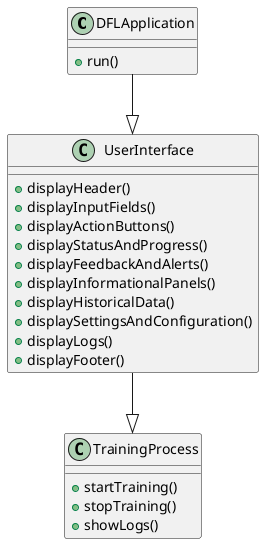 @startuml

class DFLApplication {
  + run()
}

class UserInterface {
  + displayHeader()
  + displayInputFields()
  + displayActionButtons()
  + displayStatusAndProgress()
  + displayFeedbackAndAlerts()
  + displayInformationalPanels()
  + displayHistoricalData()
  + displaySettingsAndConfiguration()
  + displayLogs()
  + displayFooter()
}

class TrainingProcess {
  + startTraining()
  + stopTraining()
  + showLogs()
}

DFLApplication --|> UserInterface
UserInterface --|> TrainingProcess

@enduml
